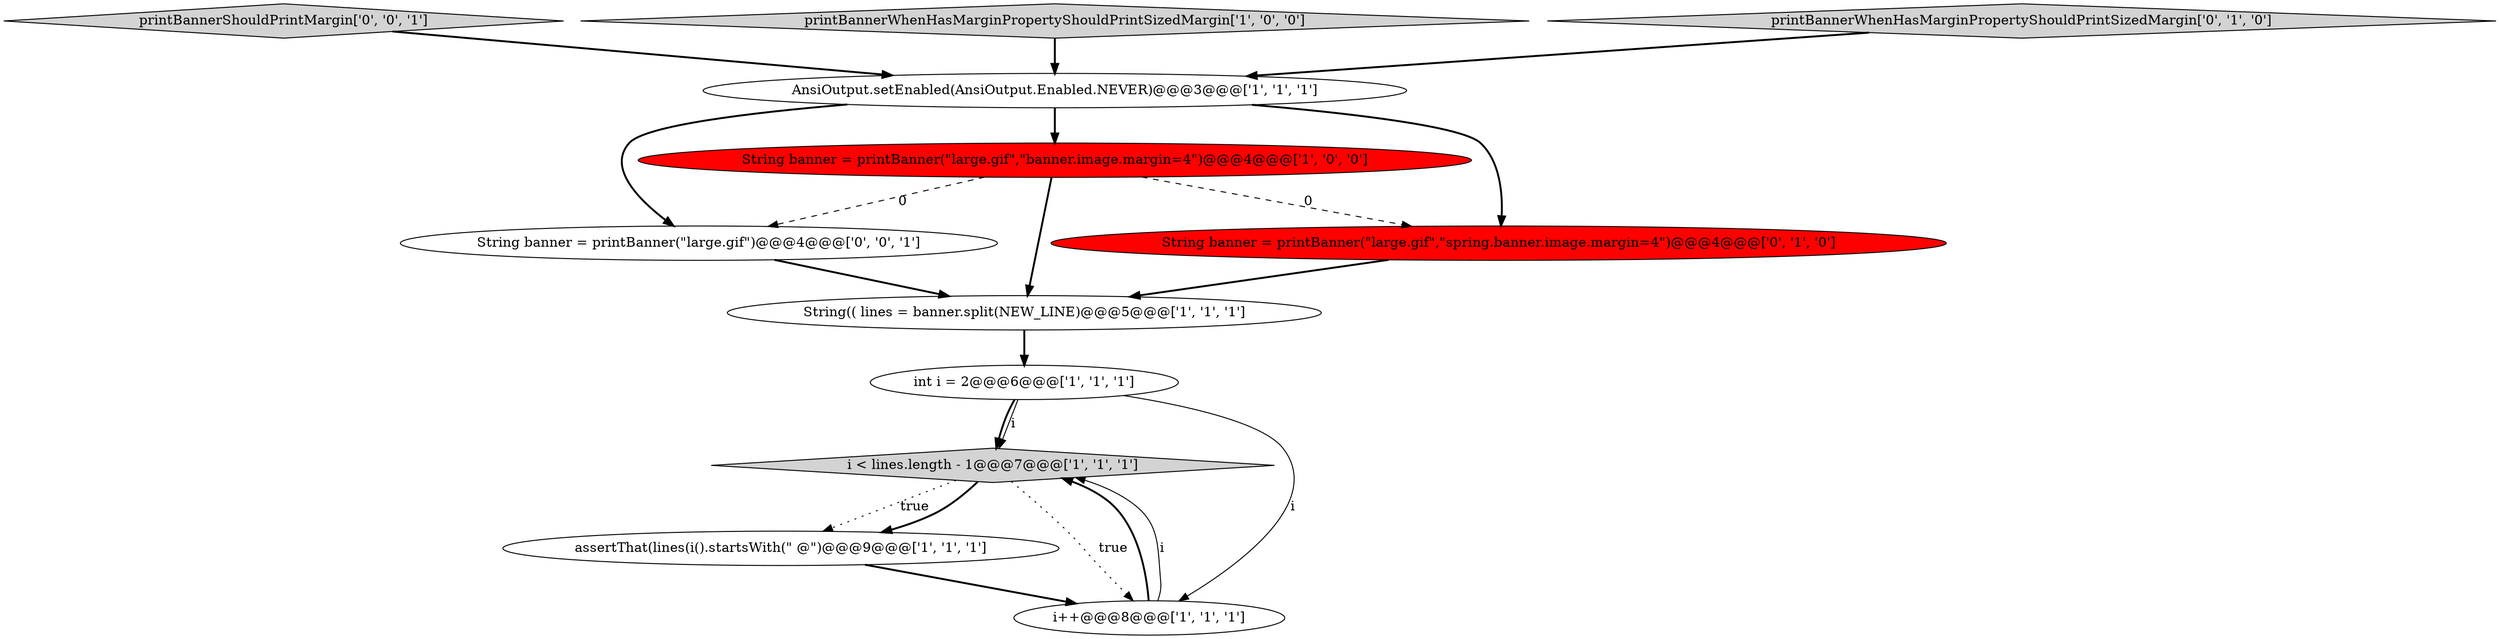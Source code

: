 digraph {
3 [style = filled, label = "int i = 2@@@6@@@['1', '1', '1']", fillcolor = white, shape = ellipse image = "AAA0AAABBB1BBB"];
11 [style = filled, label = "String banner = printBanner(\"large.gif\")@@@4@@@['0', '0', '1']", fillcolor = white, shape = ellipse image = "AAA0AAABBB3BBB"];
10 [style = filled, label = "printBannerShouldPrintMargin['0', '0', '1']", fillcolor = lightgray, shape = diamond image = "AAA0AAABBB3BBB"];
0 [style = filled, label = "printBannerWhenHasMarginPropertyShouldPrintSizedMargin['1', '0', '0']", fillcolor = lightgray, shape = diamond image = "AAA0AAABBB1BBB"];
9 [style = filled, label = "printBannerWhenHasMarginPropertyShouldPrintSizedMargin['0', '1', '0']", fillcolor = lightgray, shape = diamond image = "AAA0AAABBB2BBB"];
4 [style = filled, label = "AnsiOutput.setEnabled(AnsiOutput.Enabled.NEVER)@@@3@@@['1', '1', '1']", fillcolor = white, shape = ellipse image = "AAA0AAABBB1BBB"];
7 [style = filled, label = "assertThat(lines(i().startsWith(\" @\")@@@9@@@['1', '1', '1']", fillcolor = white, shape = ellipse image = "AAA0AAABBB1BBB"];
6 [style = filled, label = "i < lines.length - 1@@@7@@@['1', '1', '1']", fillcolor = lightgray, shape = diamond image = "AAA0AAABBB1BBB"];
2 [style = filled, label = "String(( lines = banner.split(NEW_LINE)@@@5@@@['1', '1', '1']", fillcolor = white, shape = ellipse image = "AAA0AAABBB1BBB"];
5 [style = filled, label = "i++@@@8@@@['1', '1', '1']", fillcolor = white, shape = ellipse image = "AAA0AAABBB1BBB"];
1 [style = filled, label = "String banner = printBanner(\"large.gif\",\"banner.image.margin=4\")@@@4@@@['1', '0', '0']", fillcolor = red, shape = ellipse image = "AAA1AAABBB1BBB"];
8 [style = filled, label = "String banner = printBanner(\"large.gif\",\"spring.banner.image.margin=4\")@@@4@@@['0', '1', '0']", fillcolor = red, shape = ellipse image = "AAA1AAABBB2BBB"];
3->5 [style = solid, label="i"];
9->4 [style = bold, label=""];
2->3 [style = bold, label=""];
3->6 [style = bold, label=""];
11->2 [style = bold, label=""];
3->6 [style = solid, label="i"];
7->5 [style = bold, label=""];
5->6 [style = bold, label=""];
8->2 [style = bold, label=""];
0->4 [style = bold, label=""];
1->11 [style = dashed, label="0"];
6->7 [style = dotted, label="true"];
10->4 [style = bold, label=""];
4->8 [style = bold, label=""];
1->8 [style = dashed, label="0"];
1->2 [style = bold, label=""];
4->1 [style = bold, label=""];
6->7 [style = bold, label=""];
4->11 [style = bold, label=""];
5->6 [style = solid, label="i"];
6->5 [style = dotted, label="true"];
}
